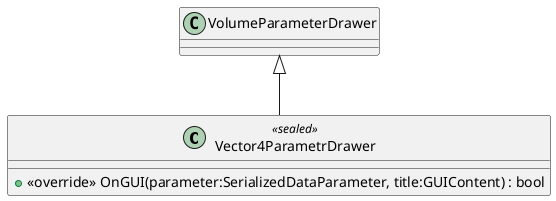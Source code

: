 @startuml
class Vector4ParametrDrawer <<sealed>> {
    + <<override>> OnGUI(parameter:SerializedDataParameter, title:GUIContent) : bool
}
VolumeParameterDrawer <|-- Vector4ParametrDrawer
@enduml
